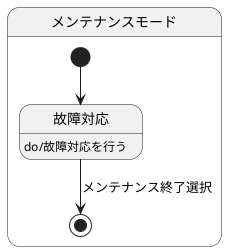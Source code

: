 @startuml

state メンテナンスモード {
    [*] --> 故障対応
    故障対応 : do/故障対応を行う
    故障対応 --> [*] : メンテナンス終了選択
}


@enduml